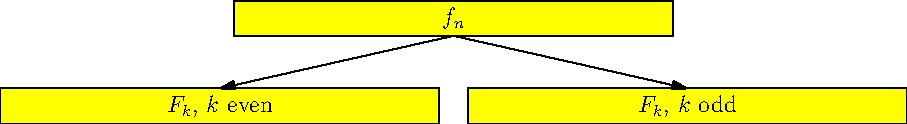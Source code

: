 size(16cm,0);


pair center(path g) {return 0.5*(min(g)+max(g));}


void drawboxes(pair z=(0,0), pair p=(1,1))
{
  path g=box((0,0),p);
  draw(shift(z)*g);
}
path g, p;
pair b=(1,1), a=(0,0), z=(0,0);
real h=0.3;
real dd=0.1;
real w=0.12, wx=1.5;
real d=wx+dd;


g=box(a,(wx,w));
z=(d/2,h);
p=shift(z)*g;
filldraw(p,yellow);
pair p1=center(p);
label("$f_n$",center(p));

z=(0,0);
p=shift(z)*g;
filldraw(p,yellow);
draw(p1-(0,w/2)..center(p)+(0,w/2),EndArrow);
label("$F_k$, $k$ even",center(p));

z=(d,0);
p=shift(z)*g;
filldraw(p,yellow);
draw(p1-(0,w/2)..center(p)+(0,w/2),EndArrow);
label("$F_k$, $k$ odd",center(p));

